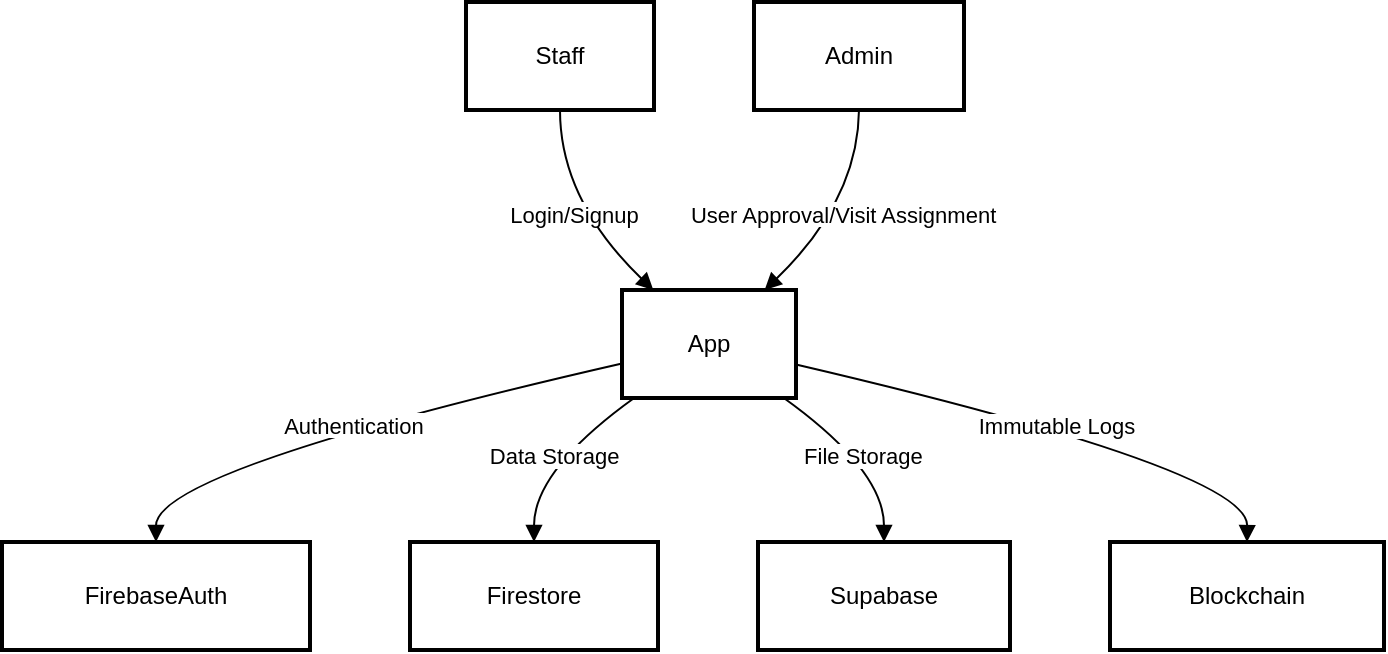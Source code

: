 <mxfile version="26.2.14">
  <diagram name="Page-1" id="aIiyL19sXfWsIiCOpw07">
    <mxGraphModel>
      <root>
        <mxCell id="0" />
        <mxCell id="1" parent="0" />
        <mxCell id="2" value="Staff" style="whiteSpace=wrap;strokeWidth=2;" vertex="1" parent="1">
          <mxGeometry x="240" y="8" width="94" height="54" as="geometry" />
        </mxCell>
        <mxCell id="3" value="App" style="whiteSpace=wrap;strokeWidth=2;" vertex="1" parent="1">
          <mxGeometry x="318" y="152" width="87" height="54" as="geometry" />
        </mxCell>
        <mxCell id="4" value="Admin" style="whiteSpace=wrap;strokeWidth=2;" vertex="1" parent="1">
          <mxGeometry x="384" y="8" width="105" height="54" as="geometry" />
        </mxCell>
        <mxCell id="5" value="FirebaseAuth" style="whiteSpace=wrap;strokeWidth=2;" vertex="1" parent="1">
          <mxGeometry x="8" y="278" width="154" height="54" as="geometry" />
        </mxCell>
        <mxCell id="6" value="Firestore" style="whiteSpace=wrap;strokeWidth=2;" vertex="1" parent="1">
          <mxGeometry x="212" y="278" width="124" height="54" as="geometry" />
        </mxCell>
        <mxCell id="7" value="Supabase" style="whiteSpace=wrap;strokeWidth=2;" vertex="1" parent="1">
          <mxGeometry x="386" y="278" width="126" height="54" as="geometry" />
        </mxCell>
        <mxCell id="8" value="Blockchain" style="whiteSpace=wrap;strokeWidth=2;" vertex="1" parent="1">
          <mxGeometry x="562" y="278" width="137" height="54" as="geometry" />
        </mxCell>
        <mxCell id="9" value="Login/Signup" style="curved=1;startArrow=none;endArrow=block;exitX=0.5;exitY=1;entryX=0.18;entryY=0;" edge="1" parent="1" source="2" target="3">
          <mxGeometry relative="1" as="geometry">
            <Array as="points">
              <mxPoint x="287" y="107" />
            </Array>
          </mxGeometry>
        </mxCell>
        <mxCell id="10" value="User Approval/Visit Assignment" style="curved=1;startArrow=none;endArrow=block;exitX=0.5;exitY=1;entryX=0.82;entryY=0;" edge="1" parent="1" source="4" target="3">
          <mxGeometry relative="1" as="geometry">
            <Array as="points">
              <mxPoint x="436" y="107" />
            </Array>
          </mxGeometry>
        </mxCell>
        <mxCell id="11" value="Authentication" style="curved=1;startArrow=none;endArrow=block;exitX=0;exitY=0.68;entryX=0.5;entryY=0.01;" edge="1" parent="1" source="3" target="5">
          <mxGeometry relative="1" as="geometry">
            <Array as="points">
              <mxPoint x="85" y="242" />
            </Array>
          </mxGeometry>
        </mxCell>
        <mxCell id="12" value="Data Storage" style="curved=1;startArrow=none;endArrow=block;exitX=0.07;exitY=1;entryX=0.5;entryY=0.01;" edge="1" parent="1" source="3" target="6">
          <mxGeometry relative="1" as="geometry">
            <Array as="points">
              <mxPoint x="274" y="242" />
            </Array>
          </mxGeometry>
        </mxCell>
        <mxCell id="13" value="File Storage" style="curved=1;startArrow=none;endArrow=block;exitX=0.93;exitY=1;entryX=0.5;entryY=0.01;" edge="1" parent="1" source="3" target="7">
          <mxGeometry relative="1" as="geometry">
            <Array as="points">
              <mxPoint x="449" y="242" />
            </Array>
          </mxGeometry>
        </mxCell>
        <mxCell id="14" value="Immutable Logs" style="curved=1;startArrow=none;endArrow=block;exitX=1;exitY=0.69;entryX=0.5;entryY=0.01;" edge="1" parent="1" source="3" target="8">
          <mxGeometry relative="1" as="geometry">
            <Array as="points">
              <mxPoint x="631" y="242" />
            </Array>
          </mxGeometry>
        </mxCell>
      </root>
    </mxGraphModel>
  </diagram>
</mxfile>
